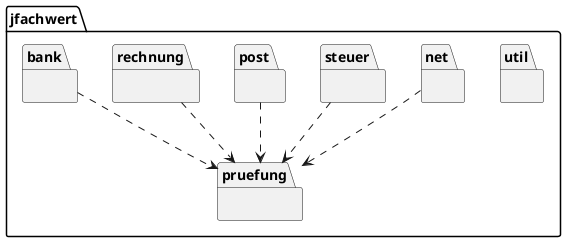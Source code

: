 @startuml

package "jfachwert" {

    package "util" {
    }

    package "net" {
    }

    package "steuer" {
    }

    package "post" {
    }

    package "rechnung" {
    }

    package "bank" {
    }

    package "pruefung" {
    }

    bank ..> pruefung
    steuer ..> pruefung
    post ..> pruefung
    rechnung ..> pruefung
    net ..> pruefung

}

@enduml